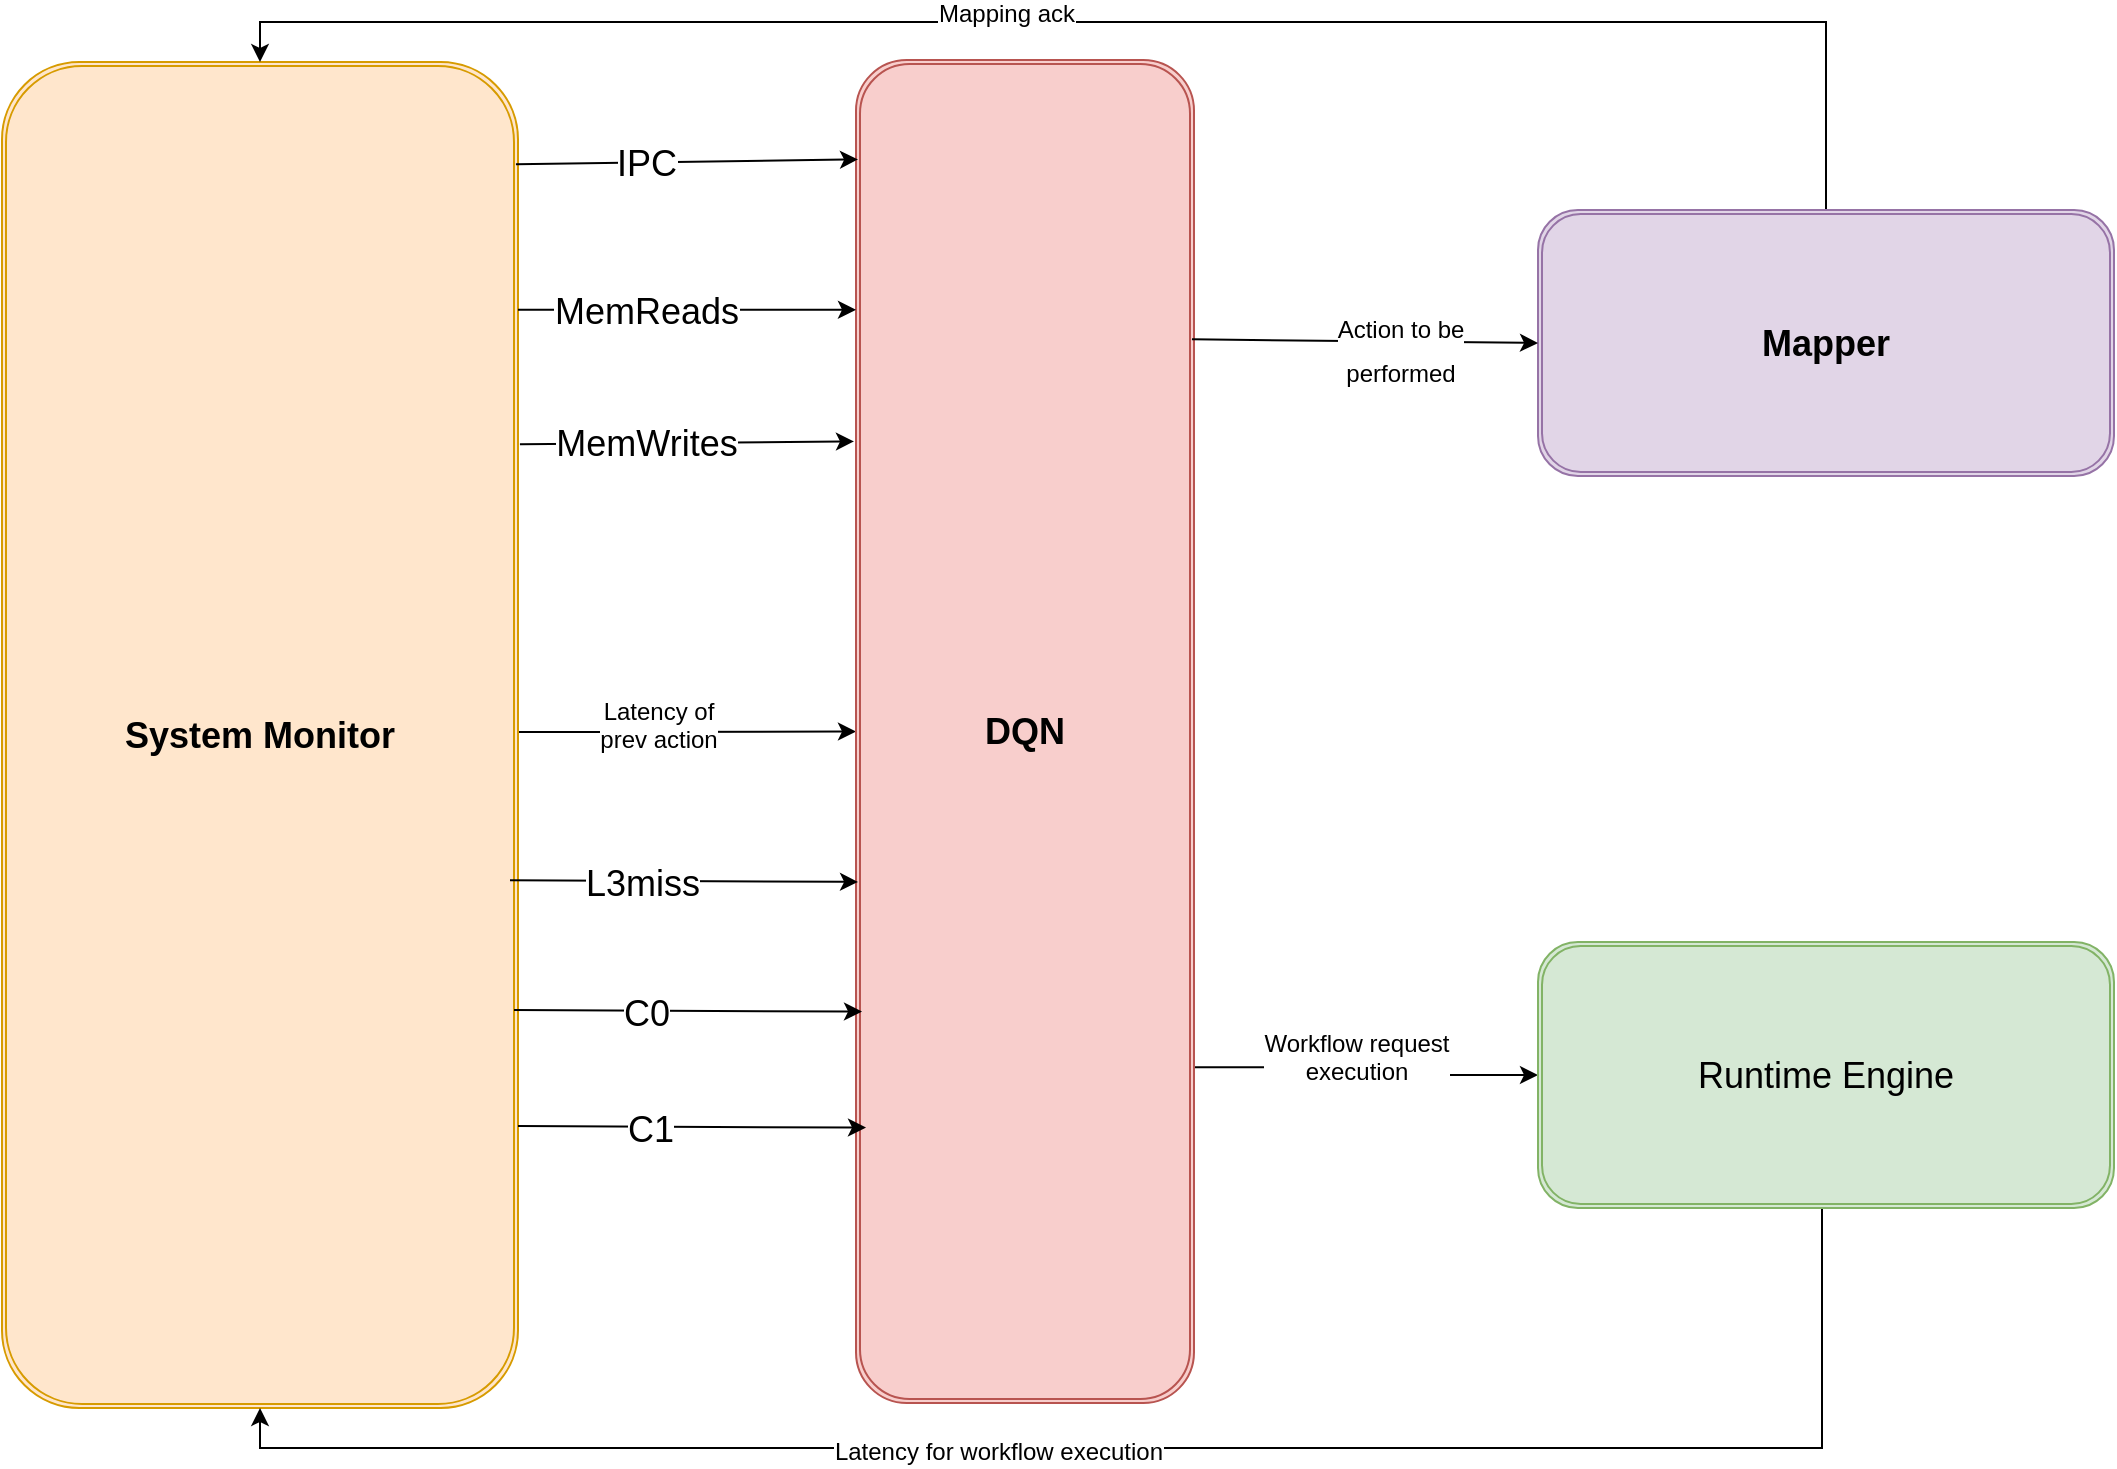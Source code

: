 <mxfile version="17.1.3" type="github">
  <diagram id="f106602c-feb2-e66a-4537-3a34d633f6aa" name="Page-1">
    <mxGraphModel dx="1422" dy="793" grid="0" gridSize="10" guides="1" tooltips="1" connect="1" arrows="1" fold="1" page="1" pageScale="1" pageWidth="1169" pageHeight="827" background="none" math="0" shadow="0">
      <root>
        <mxCell id="0" />
        <mxCell id="1" parent="0" />
        <mxCell id="gFF74wy6MgIZpIrHf_rG-1028" style="edgeStyle=orthogonalEdgeStyle;rounded=0;orthogonalLoop=1;jettySize=auto;html=1;entryX=0;entryY=0.5;entryDx=0;entryDy=0;fontSize=12;" edge="1" parent="1" source="gFF74wy6MgIZpIrHf_rG-1002" target="gFF74wy6MgIZpIrHf_rG-1003">
          <mxGeometry relative="1" as="geometry">
            <Array as="points">
              <mxPoint x="382" y="417" />
              <mxPoint x="382" y="417" />
            </Array>
          </mxGeometry>
        </mxCell>
        <mxCell id="gFF74wy6MgIZpIrHf_rG-1029" value="Latency of&lt;br&gt;&lt;div&gt;prev action&lt;/div&gt;&lt;div&gt;&lt;br&gt;&lt;/div&gt;" style="edgeLabel;html=1;align=center;verticalAlign=middle;resizable=0;points=[];fontSize=12;" vertex="1" connectable="0" parent="gFF74wy6MgIZpIrHf_rG-1028">
          <mxGeometry x="-0.195" y="4" relative="1" as="geometry">
            <mxPoint x="2" y="8" as="offset" />
          </mxGeometry>
        </mxCell>
        <mxCell id="gFF74wy6MgIZpIrHf_rG-1002" value="&lt;font style=&quot;font-size: 18px&quot;&gt;&lt;b&gt;System Monitor&lt;/b&gt;&lt;/font&gt;" style="shape=ext;double=1;rounded=1;whiteSpace=wrap;html=1;fillColor=#ffe6cc;strokeColor=#d79b00;" vertex="1" parent="1">
          <mxGeometry x="83" y="82" width="258" height="673" as="geometry" />
        </mxCell>
        <mxCell id="gFF74wy6MgIZpIrHf_rG-1021" style="edgeStyle=orthogonalEdgeStyle;rounded=0;orthogonalLoop=1;jettySize=auto;html=1;exitX=1;exitY=0.75;exitDx=0;exitDy=0;entryX=0;entryY=0.5;entryDx=0;entryDy=0;fontSize=12;" edge="1" parent="1" source="gFF74wy6MgIZpIrHf_rG-1003" target="gFF74wy6MgIZpIrHf_rG-1005">
          <mxGeometry relative="1" as="geometry" />
        </mxCell>
        <mxCell id="gFF74wy6MgIZpIrHf_rG-1022" value="Workflow request&lt;br&gt;&lt;div&gt;execution&lt;/div&gt;&lt;div&gt;&lt;br&gt;&lt;/div&gt;" style="edgeLabel;html=1;align=center;verticalAlign=middle;resizable=0;points=[];fontSize=12;" vertex="1" connectable="0" parent="gFF74wy6MgIZpIrHf_rG-1021">
          <mxGeometry x="-0.248" y="4" relative="1" as="geometry">
            <mxPoint x="15" y="6" as="offset" />
          </mxGeometry>
        </mxCell>
        <mxCell id="gFF74wy6MgIZpIrHf_rG-1003" value="&lt;b&gt;DQN&lt;/b&gt;" style="shape=ext;double=1;rounded=1;whiteSpace=wrap;html=1;fontSize=18;fillColor=#f8cecc;strokeColor=#b85450;" vertex="1" parent="1">
          <mxGeometry x="510" y="81" width="169" height="671.5" as="geometry" />
        </mxCell>
        <mxCell id="gFF74wy6MgIZpIrHf_rG-1024" style="edgeStyle=orthogonalEdgeStyle;rounded=0;orthogonalLoop=1;jettySize=auto;html=1;entryX=0.5;entryY=0;entryDx=0;entryDy=0;fontSize=12;" edge="1" parent="1" source="gFF74wy6MgIZpIrHf_rG-1004" target="gFF74wy6MgIZpIrHf_rG-1002">
          <mxGeometry relative="1" as="geometry">
            <Array as="points">
              <mxPoint x="995" y="62" />
              <mxPoint x="212" y="62" />
            </Array>
          </mxGeometry>
        </mxCell>
        <mxCell id="gFF74wy6MgIZpIrHf_rG-1027" value="Mapping ack" style="edgeLabel;html=1;align=center;verticalAlign=middle;resizable=0;points=[];fontSize=12;" vertex="1" connectable="0" parent="gFF74wy6MgIZpIrHf_rG-1024">
          <mxGeometry x="0.124" y="-4" relative="1" as="geometry">
            <mxPoint as="offset" />
          </mxGeometry>
        </mxCell>
        <mxCell id="gFF74wy6MgIZpIrHf_rG-1004" value="&lt;b&gt;Mapper&lt;/b&gt;" style="shape=ext;double=1;rounded=1;whiteSpace=wrap;html=1;fontSize=18;fillColor=#e1d5e7;strokeColor=#9673a6;" vertex="1" parent="1">
          <mxGeometry x="851" y="156" width="288" height="133" as="geometry" />
        </mxCell>
        <mxCell id="gFF74wy6MgIZpIrHf_rG-1025" style="edgeStyle=orthogonalEdgeStyle;rounded=0;orthogonalLoop=1;jettySize=auto;html=1;entryX=0.5;entryY=1;entryDx=0;entryDy=0;fontSize=12;" edge="1" parent="1" source="gFF74wy6MgIZpIrHf_rG-1005" target="gFF74wy6MgIZpIrHf_rG-1002">
          <mxGeometry relative="1" as="geometry">
            <Array as="points">
              <mxPoint x="993" y="775" />
              <mxPoint x="212" y="775" />
            </Array>
          </mxGeometry>
        </mxCell>
        <mxCell id="gFF74wy6MgIZpIrHf_rG-1026" value="Latency for workflow execution" style="edgeLabel;html=1;align=center;verticalAlign=middle;resizable=0;points=[];fontSize=12;" vertex="1" connectable="0" parent="gFF74wy6MgIZpIrHf_rG-1025">
          <mxGeometry x="-0.16" y="2" relative="1" as="geometry">
            <mxPoint x="-145" as="offset" />
          </mxGeometry>
        </mxCell>
        <mxCell id="gFF74wy6MgIZpIrHf_rG-1005" value="Runtime Engine" style="shape=ext;double=1;rounded=1;whiteSpace=wrap;html=1;fontSize=18;fillColor=#d5e8d4;strokeColor=#82b366;" vertex="1" parent="1">
          <mxGeometry x="851" y="522" width="288" height="133" as="geometry" />
        </mxCell>
        <mxCell id="gFF74wy6MgIZpIrHf_rG-1006" value="" style="endArrow=classic;html=1;rounded=0;fontSize=18;exitX=0.996;exitY=0.076;exitDx=0;exitDy=0;exitPerimeter=0;entryX=0.006;entryY=0.074;entryDx=0;entryDy=0;entryPerimeter=0;" edge="1" parent="1" source="gFF74wy6MgIZpIrHf_rG-1002" target="gFF74wy6MgIZpIrHf_rG-1003">
          <mxGeometry width="50" height="50" relative="1" as="geometry">
            <mxPoint x="559" y="439" as="sourcePoint" />
            <mxPoint x="488" y="133" as="targetPoint" />
          </mxGeometry>
        </mxCell>
        <mxCell id="gFF74wy6MgIZpIrHf_rG-1007" value="IPC" style="edgeLabel;html=1;align=center;verticalAlign=middle;resizable=0;points=[];fontSize=18;" vertex="1" connectable="0" parent="gFF74wy6MgIZpIrHf_rG-1006">
          <mxGeometry x="-0.24" y="-1" relative="1" as="geometry">
            <mxPoint as="offset" />
          </mxGeometry>
        </mxCell>
        <mxCell id="gFF74wy6MgIZpIrHf_rG-1008" value="" style="endArrow=classic;html=1;rounded=0;fontSize=18;exitX=1;exitY=0.184;exitDx=0;exitDy=0;exitPerimeter=0;entryX=0;entryY=0.186;entryDx=0;entryDy=0;entryPerimeter=0;" edge="1" parent="1" source="gFF74wy6MgIZpIrHf_rG-1002" target="gFF74wy6MgIZpIrHf_rG-1003">
          <mxGeometry width="50" height="50" relative="1" as="geometry">
            <mxPoint x="356.998" y="206.148" as="sourcePoint" />
            <mxPoint x="505.03" y="206" as="targetPoint" />
          </mxGeometry>
        </mxCell>
        <mxCell id="gFF74wy6MgIZpIrHf_rG-1009" value="MemReads" style="edgeLabel;html=1;align=center;verticalAlign=middle;resizable=0;points=[];fontSize=18;" vertex="1" connectable="0" parent="gFF74wy6MgIZpIrHf_rG-1008">
          <mxGeometry x="-0.24" y="-1" relative="1" as="geometry">
            <mxPoint as="offset" />
          </mxGeometry>
        </mxCell>
        <mxCell id="gFF74wy6MgIZpIrHf_rG-1010" value="" style="endArrow=classic;html=1;rounded=0;fontSize=18;exitX=0.996;exitY=0.076;exitDx=0;exitDy=0;exitPerimeter=0;entryX=-0.006;entryY=0.284;entryDx=0;entryDy=0;entryPerimeter=0;" edge="1" parent="1" target="gFF74wy6MgIZpIrHf_rG-1003">
          <mxGeometry width="50" height="50" relative="1" as="geometry">
            <mxPoint x="341.968" y="273.148" as="sourcePoint" />
            <mxPoint x="490" y="273" as="targetPoint" />
          </mxGeometry>
        </mxCell>
        <mxCell id="gFF74wy6MgIZpIrHf_rG-1011" value="MemWrites" style="edgeLabel;html=1;align=center;verticalAlign=middle;resizable=0;points=[];fontSize=18;" vertex="1" connectable="0" parent="gFF74wy6MgIZpIrHf_rG-1010">
          <mxGeometry x="-0.24" y="-1" relative="1" as="geometry">
            <mxPoint x="-1" y="-1" as="offset" />
          </mxGeometry>
        </mxCell>
        <mxCell id="gFF74wy6MgIZpIrHf_rG-1012" value="" style="endArrow=classic;html=1;rounded=0;fontSize=18;exitX=0.996;exitY=0.076;exitDx=0;exitDy=0;exitPerimeter=0;entryX=0.006;entryY=0.612;entryDx=0;entryDy=0;entryPerimeter=0;" edge="1" parent="1" target="gFF74wy6MgIZpIrHf_rG-1003">
          <mxGeometry width="50" height="50" relative="1" as="geometry">
            <mxPoint x="336.998" y="491.148" as="sourcePoint" />
            <mxPoint x="485.03" y="491" as="targetPoint" />
          </mxGeometry>
        </mxCell>
        <mxCell id="gFF74wy6MgIZpIrHf_rG-1013" value="L3miss" style="edgeLabel;html=1;align=center;verticalAlign=middle;resizable=0;points=[];fontSize=18;" vertex="1" connectable="0" parent="gFF74wy6MgIZpIrHf_rG-1012">
          <mxGeometry x="-0.24" y="-1" relative="1" as="geometry">
            <mxPoint as="offset" />
          </mxGeometry>
        </mxCell>
        <mxCell id="gFF74wy6MgIZpIrHf_rG-1014" value="" style="endArrow=classic;html=1;rounded=0;fontSize=18;exitX=0.996;exitY=0.076;exitDx=0;exitDy=0;exitPerimeter=0;entryX=0.006;entryY=0.612;entryDx=0;entryDy=0;entryPerimeter=0;" edge="1" parent="1">
          <mxGeometry width="50" height="50" relative="1" as="geometry">
            <mxPoint x="338.998" y="555.998" as="sourcePoint" />
            <mxPoint x="513.014" y="556.808" as="targetPoint" />
          </mxGeometry>
        </mxCell>
        <mxCell id="gFF74wy6MgIZpIrHf_rG-1015" value="C0" style="edgeLabel;html=1;align=center;verticalAlign=middle;resizable=0;points=[];fontSize=18;" vertex="1" connectable="0" parent="gFF74wy6MgIZpIrHf_rG-1014">
          <mxGeometry x="-0.24" y="-1" relative="1" as="geometry">
            <mxPoint as="offset" />
          </mxGeometry>
        </mxCell>
        <mxCell id="gFF74wy6MgIZpIrHf_rG-1017" value="" style="endArrow=classic;html=1;rounded=0;fontSize=18;exitX=0.996;exitY=0.076;exitDx=0;exitDy=0;exitPerimeter=0;entryX=0.006;entryY=0.612;entryDx=0;entryDy=0;entryPerimeter=0;" edge="1" parent="1">
          <mxGeometry width="50" height="50" relative="1" as="geometry">
            <mxPoint x="340.998" y="613.998" as="sourcePoint" />
            <mxPoint x="515.014" y="614.808" as="targetPoint" />
          </mxGeometry>
        </mxCell>
        <mxCell id="gFF74wy6MgIZpIrHf_rG-1018" value="C1" style="edgeLabel;html=1;align=center;verticalAlign=middle;resizable=0;points=[];fontSize=18;" vertex="1" connectable="0" parent="gFF74wy6MgIZpIrHf_rG-1017">
          <mxGeometry x="-0.24" y="-1" relative="1" as="geometry">
            <mxPoint as="offset" />
          </mxGeometry>
        </mxCell>
        <mxCell id="gFF74wy6MgIZpIrHf_rG-1019" value="" style="endArrow=classic;html=1;rounded=0;fontSize=18;exitX=0.994;exitY=0.208;exitDx=0;exitDy=0;exitPerimeter=0;entryX=0;entryY=0.5;entryDx=0;entryDy=0;" edge="1" parent="1" source="gFF74wy6MgIZpIrHf_rG-1003" target="gFF74wy6MgIZpIrHf_rG-1004">
          <mxGeometry width="50" height="50" relative="1" as="geometry">
            <mxPoint x="748" y="268" as="sourcePoint" />
            <mxPoint x="796" y="221" as="targetPoint" />
          </mxGeometry>
        </mxCell>
        <mxCell id="gFF74wy6MgIZpIrHf_rG-1020" value="&lt;font style=&quot;font-size: 12px&quot;&gt;Action to be&lt;br&gt;performed&lt;br&gt;&lt;/font&gt;" style="edgeLabel;html=1;align=center;verticalAlign=middle;resizable=0;points=[];fontSize=18;" vertex="1" connectable="0" parent="gFF74wy6MgIZpIrHf_rG-1019">
          <mxGeometry x="0.271" y="-3" relative="1" as="geometry">
            <mxPoint x="-6" as="offset" />
          </mxGeometry>
        </mxCell>
      </root>
    </mxGraphModel>
  </diagram>
</mxfile>

